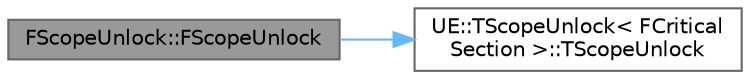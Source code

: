 digraph "FScopeUnlock::FScopeUnlock"
{
 // INTERACTIVE_SVG=YES
 // LATEX_PDF_SIZE
  bgcolor="transparent";
  edge [fontname=Helvetica,fontsize=10,labelfontname=Helvetica,labelfontsize=10];
  node [fontname=Helvetica,fontsize=10,shape=box,height=0.2,width=0.4];
  rankdir="LR";
  Node1 [id="Node000001",label="FScopeUnlock::FScopeUnlock",height=0.2,width=0.4,color="gray40", fillcolor="grey60", style="filled", fontcolor="black",tooltip="Constructor that performs a unlock on the synchronization object."];
  Node1 -> Node2 [id="edge1_Node000001_Node000002",color="steelblue1",style="solid",tooltip=" "];
  Node2 [id="Node000002",label="UE::TScopeUnlock\< FCritical\lSection \>::TScopeUnlock",height=0.2,width=0.4,color="grey40", fillcolor="white", style="filled",URL="$df/de6/classUE_1_1TScopeUnlock.html#a188a782fbc36c82c8075e2f40ef3a2a2",tooltip=" "];
}
